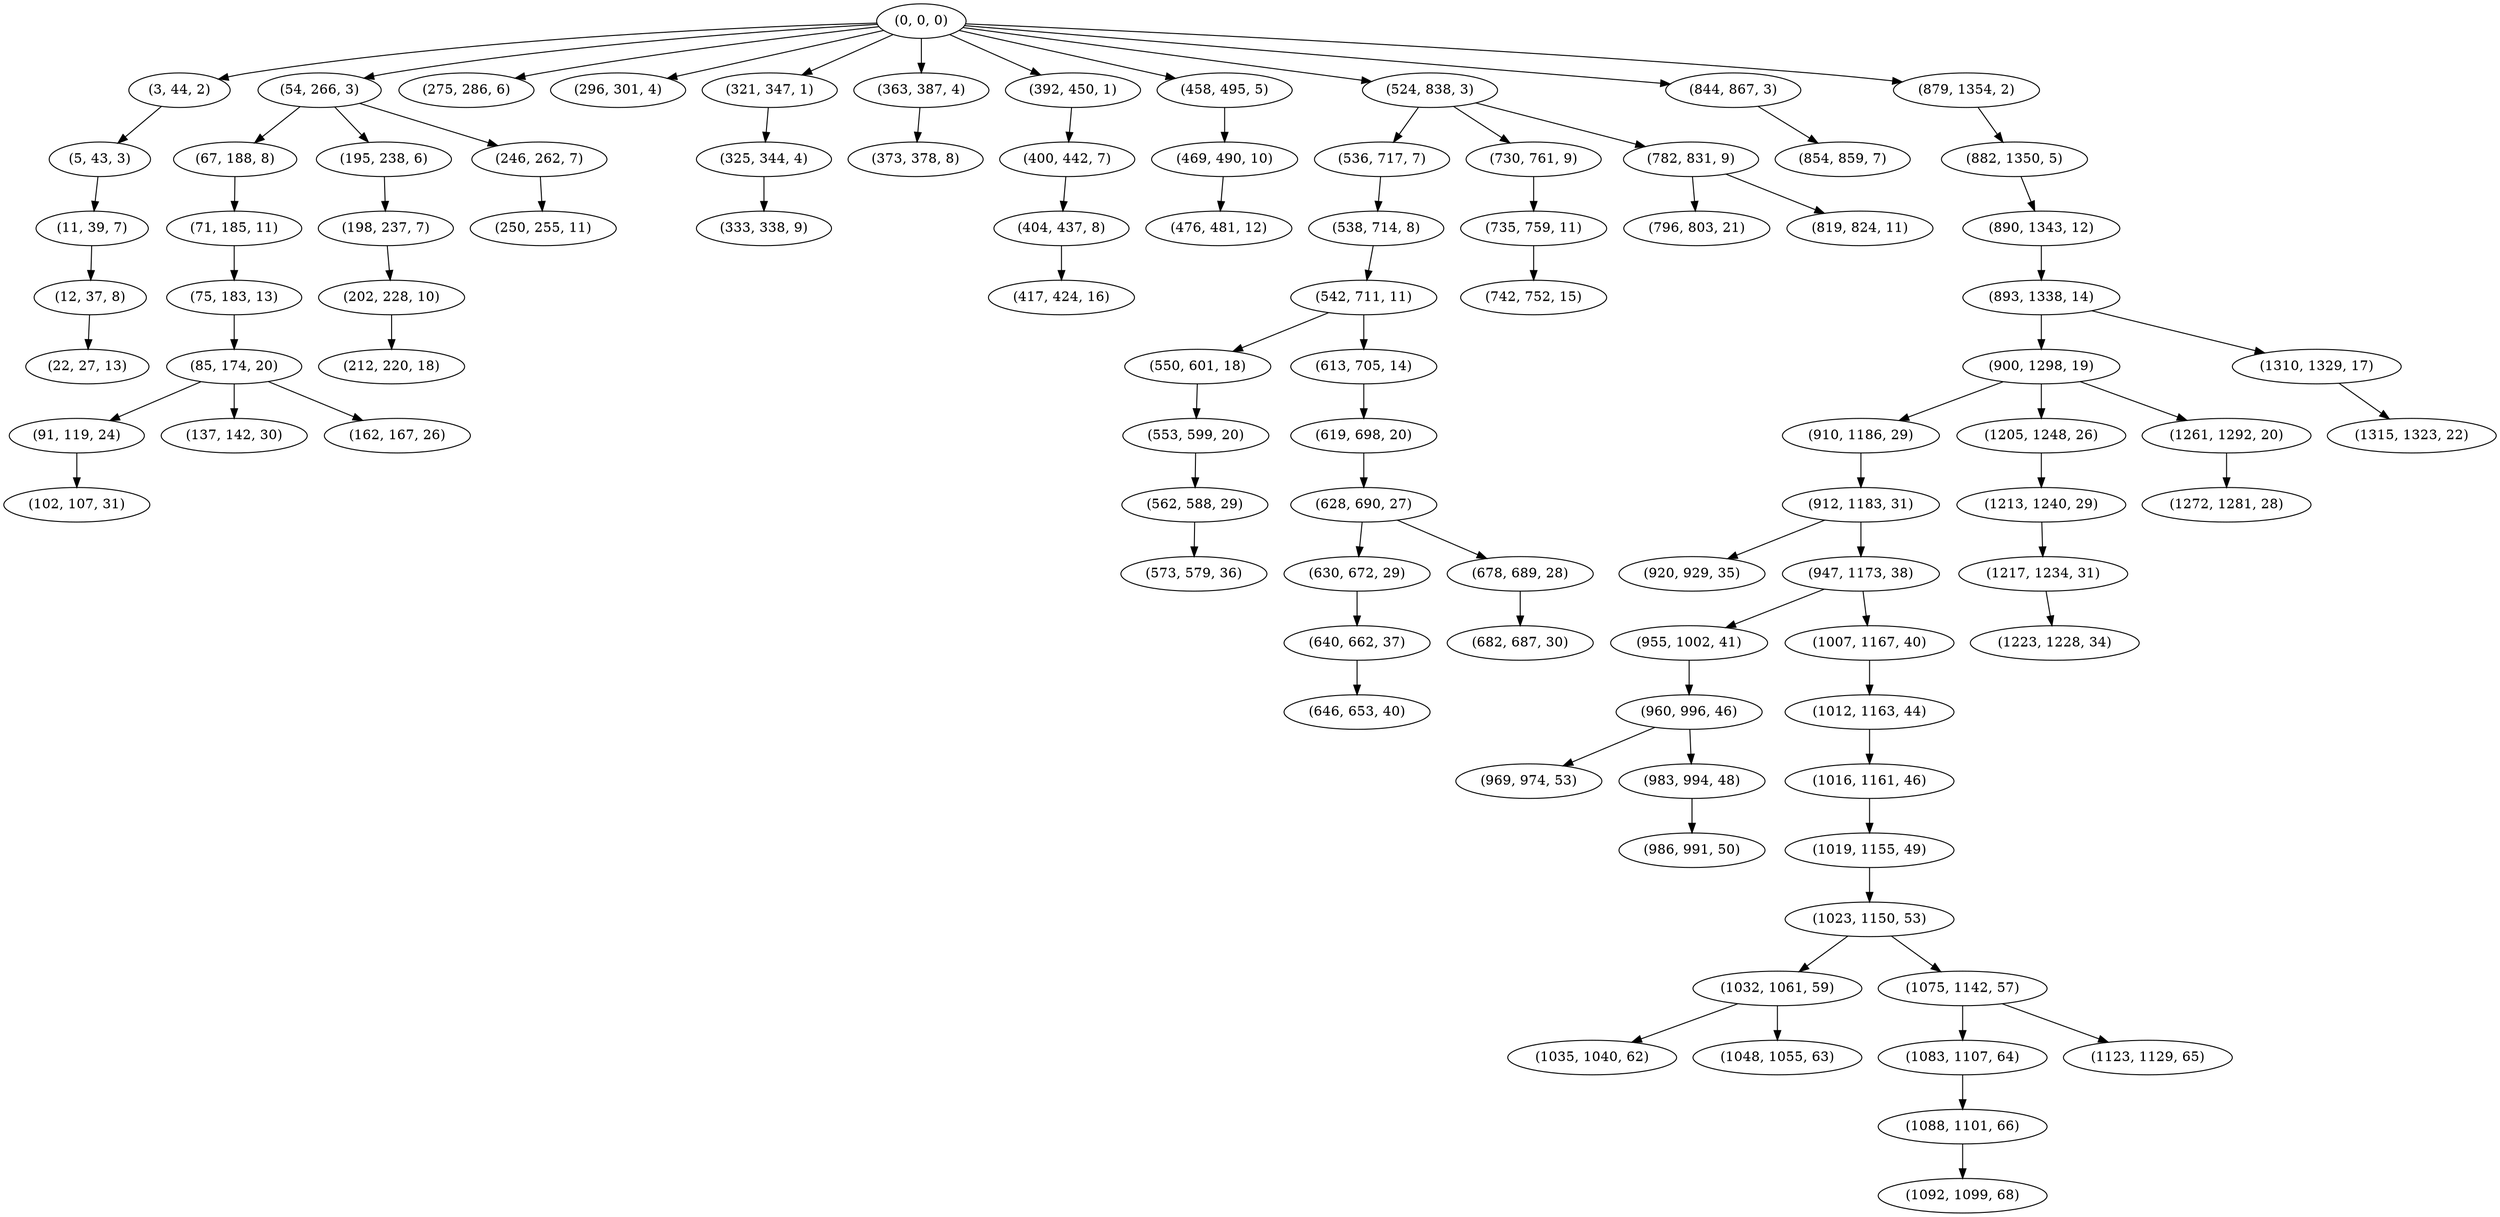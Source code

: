 digraph tree {
    "(0, 0, 0)";
    "(3, 44, 2)";
    "(5, 43, 3)";
    "(11, 39, 7)";
    "(12, 37, 8)";
    "(22, 27, 13)";
    "(54, 266, 3)";
    "(67, 188, 8)";
    "(71, 185, 11)";
    "(75, 183, 13)";
    "(85, 174, 20)";
    "(91, 119, 24)";
    "(102, 107, 31)";
    "(137, 142, 30)";
    "(162, 167, 26)";
    "(195, 238, 6)";
    "(198, 237, 7)";
    "(202, 228, 10)";
    "(212, 220, 18)";
    "(246, 262, 7)";
    "(250, 255, 11)";
    "(275, 286, 6)";
    "(296, 301, 4)";
    "(321, 347, 1)";
    "(325, 344, 4)";
    "(333, 338, 9)";
    "(363, 387, 4)";
    "(373, 378, 8)";
    "(392, 450, 1)";
    "(400, 442, 7)";
    "(404, 437, 8)";
    "(417, 424, 16)";
    "(458, 495, 5)";
    "(469, 490, 10)";
    "(476, 481, 12)";
    "(524, 838, 3)";
    "(536, 717, 7)";
    "(538, 714, 8)";
    "(542, 711, 11)";
    "(550, 601, 18)";
    "(553, 599, 20)";
    "(562, 588, 29)";
    "(573, 579, 36)";
    "(613, 705, 14)";
    "(619, 698, 20)";
    "(628, 690, 27)";
    "(630, 672, 29)";
    "(640, 662, 37)";
    "(646, 653, 40)";
    "(678, 689, 28)";
    "(682, 687, 30)";
    "(730, 761, 9)";
    "(735, 759, 11)";
    "(742, 752, 15)";
    "(782, 831, 9)";
    "(796, 803, 21)";
    "(819, 824, 11)";
    "(844, 867, 3)";
    "(854, 859, 7)";
    "(879, 1354, 2)";
    "(882, 1350, 5)";
    "(890, 1343, 12)";
    "(893, 1338, 14)";
    "(900, 1298, 19)";
    "(910, 1186, 29)";
    "(912, 1183, 31)";
    "(920, 929, 35)";
    "(947, 1173, 38)";
    "(955, 1002, 41)";
    "(960, 996, 46)";
    "(969, 974, 53)";
    "(983, 994, 48)";
    "(986, 991, 50)";
    "(1007, 1167, 40)";
    "(1012, 1163, 44)";
    "(1016, 1161, 46)";
    "(1019, 1155, 49)";
    "(1023, 1150, 53)";
    "(1032, 1061, 59)";
    "(1035, 1040, 62)";
    "(1048, 1055, 63)";
    "(1075, 1142, 57)";
    "(1083, 1107, 64)";
    "(1088, 1101, 66)";
    "(1092, 1099, 68)";
    "(1123, 1129, 65)";
    "(1205, 1248, 26)";
    "(1213, 1240, 29)";
    "(1217, 1234, 31)";
    "(1223, 1228, 34)";
    "(1261, 1292, 20)";
    "(1272, 1281, 28)";
    "(1310, 1329, 17)";
    "(1315, 1323, 22)";
    "(0, 0, 0)" -> "(3, 44, 2)";
    "(0, 0, 0)" -> "(54, 266, 3)";
    "(0, 0, 0)" -> "(275, 286, 6)";
    "(0, 0, 0)" -> "(296, 301, 4)";
    "(0, 0, 0)" -> "(321, 347, 1)";
    "(0, 0, 0)" -> "(363, 387, 4)";
    "(0, 0, 0)" -> "(392, 450, 1)";
    "(0, 0, 0)" -> "(458, 495, 5)";
    "(0, 0, 0)" -> "(524, 838, 3)";
    "(0, 0, 0)" -> "(844, 867, 3)";
    "(0, 0, 0)" -> "(879, 1354, 2)";
    "(3, 44, 2)" -> "(5, 43, 3)";
    "(5, 43, 3)" -> "(11, 39, 7)";
    "(11, 39, 7)" -> "(12, 37, 8)";
    "(12, 37, 8)" -> "(22, 27, 13)";
    "(54, 266, 3)" -> "(67, 188, 8)";
    "(54, 266, 3)" -> "(195, 238, 6)";
    "(54, 266, 3)" -> "(246, 262, 7)";
    "(67, 188, 8)" -> "(71, 185, 11)";
    "(71, 185, 11)" -> "(75, 183, 13)";
    "(75, 183, 13)" -> "(85, 174, 20)";
    "(85, 174, 20)" -> "(91, 119, 24)";
    "(85, 174, 20)" -> "(137, 142, 30)";
    "(85, 174, 20)" -> "(162, 167, 26)";
    "(91, 119, 24)" -> "(102, 107, 31)";
    "(195, 238, 6)" -> "(198, 237, 7)";
    "(198, 237, 7)" -> "(202, 228, 10)";
    "(202, 228, 10)" -> "(212, 220, 18)";
    "(246, 262, 7)" -> "(250, 255, 11)";
    "(321, 347, 1)" -> "(325, 344, 4)";
    "(325, 344, 4)" -> "(333, 338, 9)";
    "(363, 387, 4)" -> "(373, 378, 8)";
    "(392, 450, 1)" -> "(400, 442, 7)";
    "(400, 442, 7)" -> "(404, 437, 8)";
    "(404, 437, 8)" -> "(417, 424, 16)";
    "(458, 495, 5)" -> "(469, 490, 10)";
    "(469, 490, 10)" -> "(476, 481, 12)";
    "(524, 838, 3)" -> "(536, 717, 7)";
    "(524, 838, 3)" -> "(730, 761, 9)";
    "(524, 838, 3)" -> "(782, 831, 9)";
    "(536, 717, 7)" -> "(538, 714, 8)";
    "(538, 714, 8)" -> "(542, 711, 11)";
    "(542, 711, 11)" -> "(550, 601, 18)";
    "(542, 711, 11)" -> "(613, 705, 14)";
    "(550, 601, 18)" -> "(553, 599, 20)";
    "(553, 599, 20)" -> "(562, 588, 29)";
    "(562, 588, 29)" -> "(573, 579, 36)";
    "(613, 705, 14)" -> "(619, 698, 20)";
    "(619, 698, 20)" -> "(628, 690, 27)";
    "(628, 690, 27)" -> "(630, 672, 29)";
    "(628, 690, 27)" -> "(678, 689, 28)";
    "(630, 672, 29)" -> "(640, 662, 37)";
    "(640, 662, 37)" -> "(646, 653, 40)";
    "(678, 689, 28)" -> "(682, 687, 30)";
    "(730, 761, 9)" -> "(735, 759, 11)";
    "(735, 759, 11)" -> "(742, 752, 15)";
    "(782, 831, 9)" -> "(796, 803, 21)";
    "(782, 831, 9)" -> "(819, 824, 11)";
    "(844, 867, 3)" -> "(854, 859, 7)";
    "(879, 1354, 2)" -> "(882, 1350, 5)";
    "(882, 1350, 5)" -> "(890, 1343, 12)";
    "(890, 1343, 12)" -> "(893, 1338, 14)";
    "(893, 1338, 14)" -> "(900, 1298, 19)";
    "(893, 1338, 14)" -> "(1310, 1329, 17)";
    "(900, 1298, 19)" -> "(910, 1186, 29)";
    "(900, 1298, 19)" -> "(1205, 1248, 26)";
    "(900, 1298, 19)" -> "(1261, 1292, 20)";
    "(910, 1186, 29)" -> "(912, 1183, 31)";
    "(912, 1183, 31)" -> "(920, 929, 35)";
    "(912, 1183, 31)" -> "(947, 1173, 38)";
    "(947, 1173, 38)" -> "(955, 1002, 41)";
    "(947, 1173, 38)" -> "(1007, 1167, 40)";
    "(955, 1002, 41)" -> "(960, 996, 46)";
    "(960, 996, 46)" -> "(969, 974, 53)";
    "(960, 996, 46)" -> "(983, 994, 48)";
    "(983, 994, 48)" -> "(986, 991, 50)";
    "(1007, 1167, 40)" -> "(1012, 1163, 44)";
    "(1012, 1163, 44)" -> "(1016, 1161, 46)";
    "(1016, 1161, 46)" -> "(1019, 1155, 49)";
    "(1019, 1155, 49)" -> "(1023, 1150, 53)";
    "(1023, 1150, 53)" -> "(1032, 1061, 59)";
    "(1023, 1150, 53)" -> "(1075, 1142, 57)";
    "(1032, 1061, 59)" -> "(1035, 1040, 62)";
    "(1032, 1061, 59)" -> "(1048, 1055, 63)";
    "(1075, 1142, 57)" -> "(1083, 1107, 64)";
    "(1075, 1142, 57)" -> "(1123, 1129, 65)";
    "(1083, 1107, 64)" -> "(1088, 1101, 66)";
    "(1088, 1101, 66)" -> "(1092, 1099, 68)";
    "(1205, 1248, 26)" -> "(1213, 1240, 29)";
    "(1213, 1240, 29)" -> "(1217, 1234, 31)";
    "(1217, 1234, 31)" -> "(1223, 1228, 34)";
    "(1261, 1292, 20)" -> "(1272, 1281, 28)";
    "(1310, 1329, 17)" -> "(1315, 1323, 22)";
}

